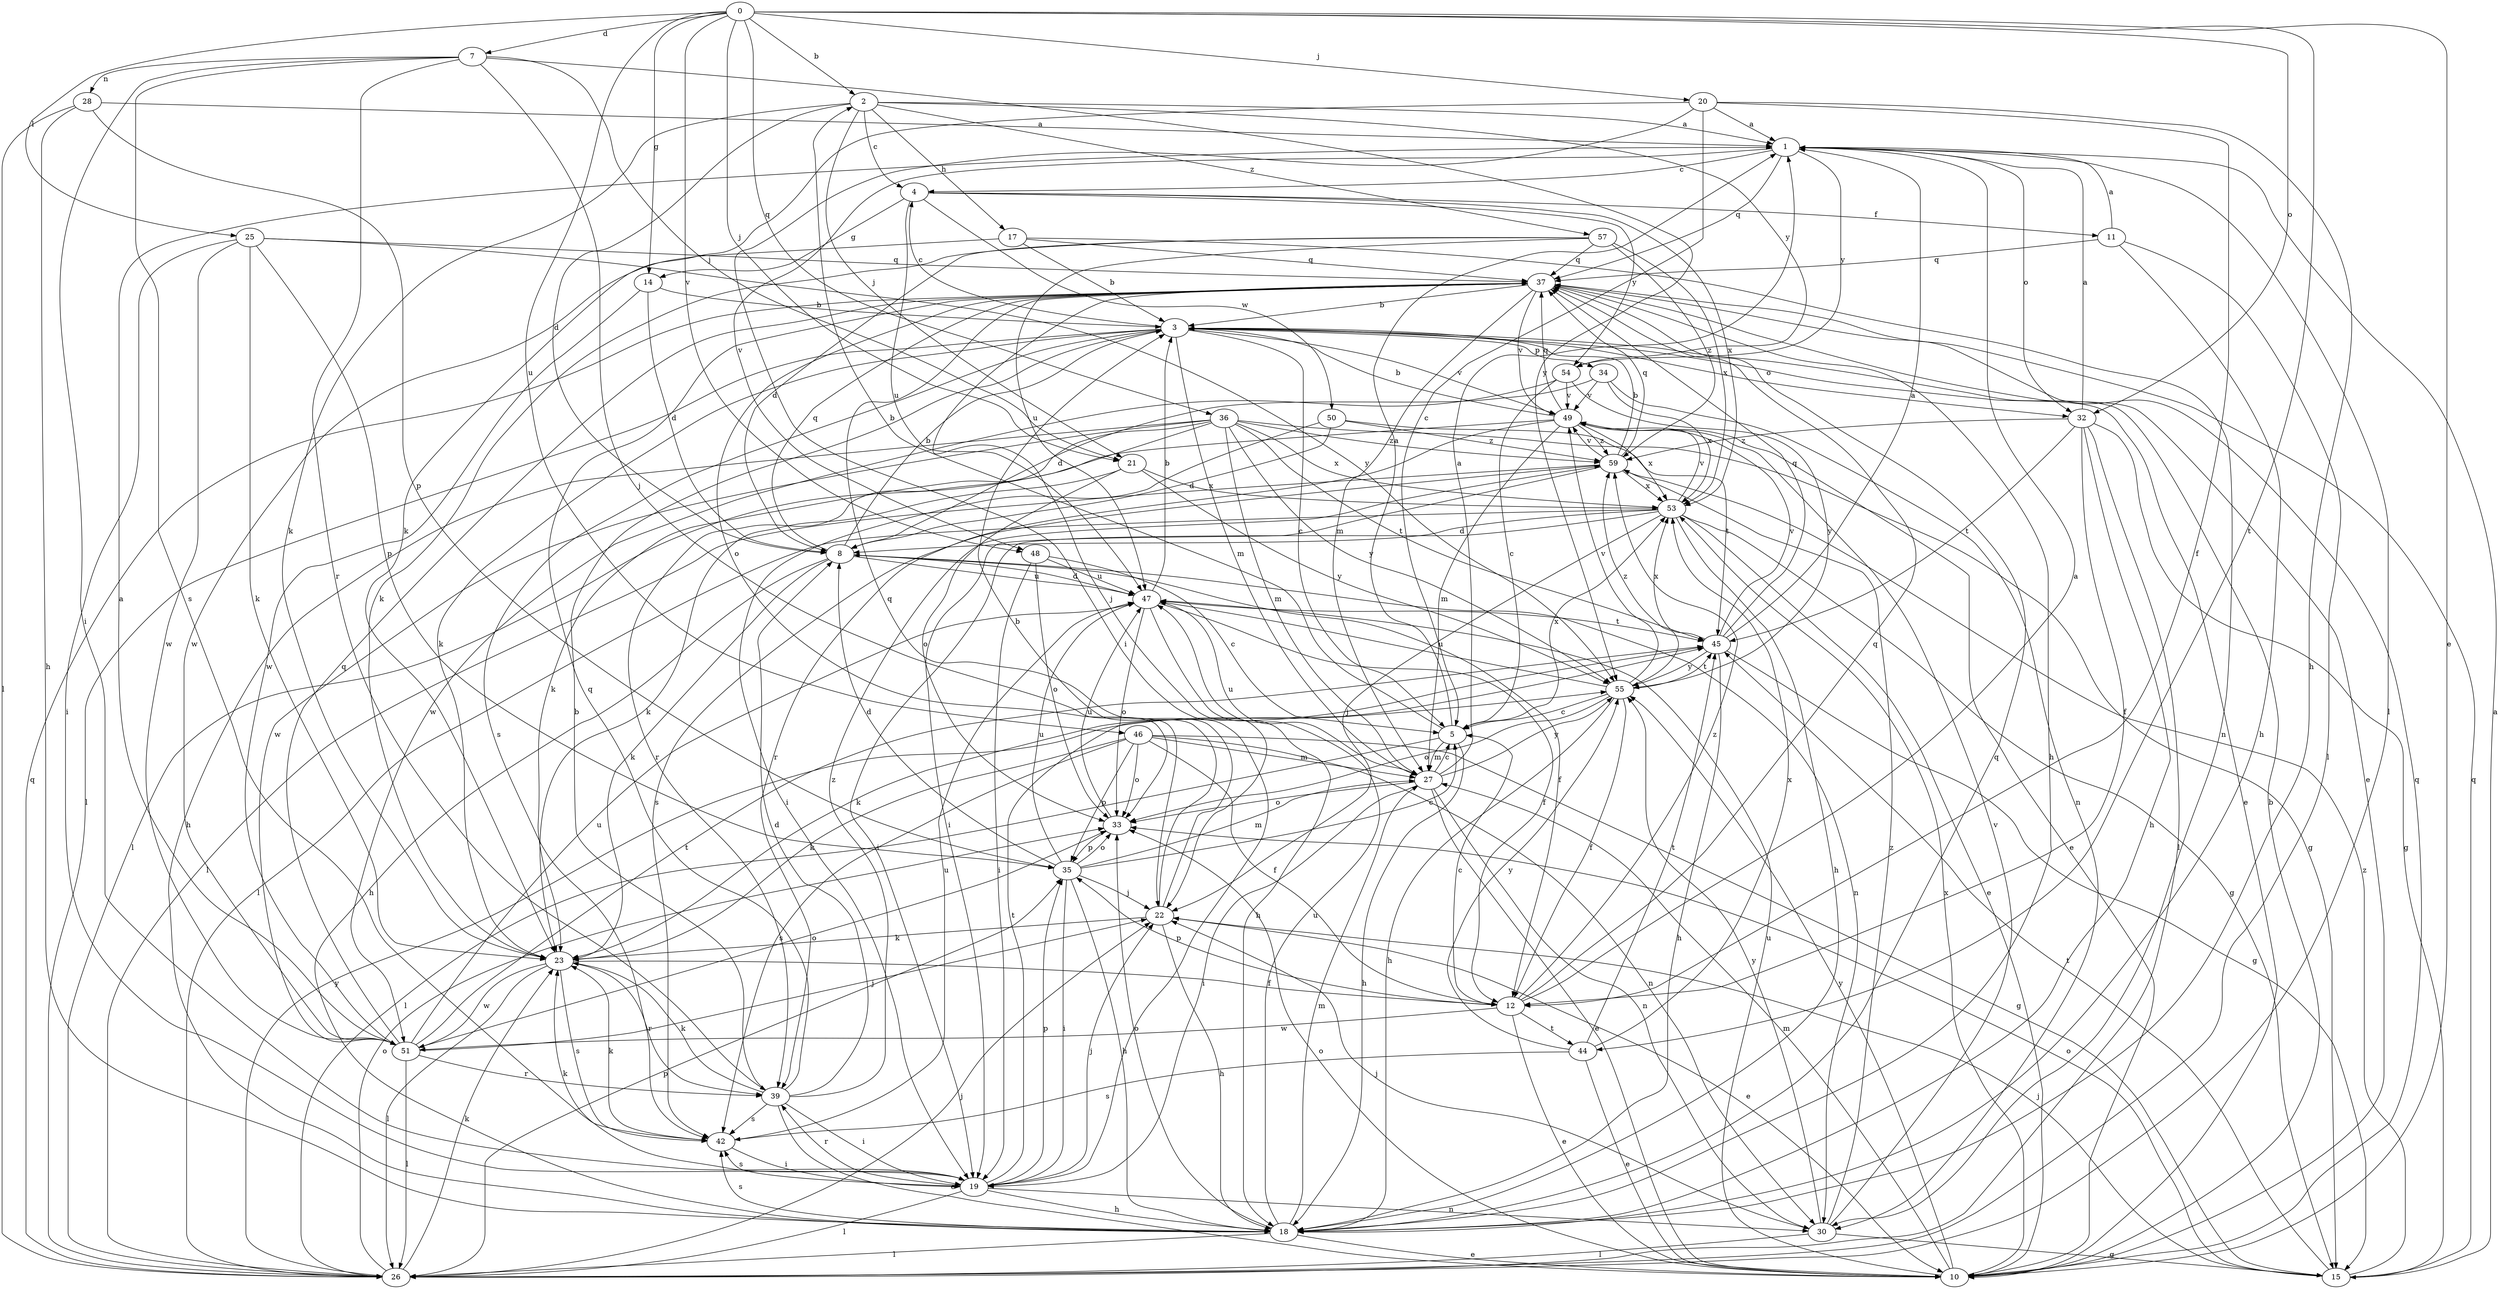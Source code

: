 strict digraph  {
0;
1;
2;
3;
4;
5;
7;
8;
10;
11;
12;
14;
15;
17;
18;
19;
20;
21;
22;
23;
25;
26;
27;
28;
30;
32;
33;
34;
35;
36;
37;
39;
42;
44;
45;
46;
47;
48;
49;
50;
51;
53;
54;
55;
57;
59;
0 -> 2  [label=b];
0 -> 7  [label=d];
0 -> 10  [label=e];
0 -> 14  [label=g];
0 -> 20  [label=j];
0 -> 21  [label=j];
0 -> 25  [label=l];
0 -> 32  [label=o];
0 -> 36  [label=q];
0 -> 44  [label=t];
0 -> 46  [label=u];
0 -> 48  [label=v];
1 -> 4  [label=c];
1 -> 26  [label=l];
1 -> 32  [label=o];
1 -> 37  [label=q];
1 -> 48  [label=v];
1 -> 54  [label=y];
2 -> 1  [label=a];
2 -> 4  [label=c];
2 -> 8  [label=d];
2 -> 17  [label=h];
2 -> 21  [label=j];
2 -> 23  [label=k];
2 -> 54  [label=y];
2 -> 57  [label=z];
3 -> 4  [label=c];
3 -> 5  [label=c];
3 -> 10  [label=e];
3 -> 23  [label=k];
3 -> 26  [label=l];
3 -> 27  [label=m];
3 -> 32  [label=o];
3 -> 34  [label=p];
3 -> 42  [label=s];
3 -> 49  [label=v];
4 -> 11  [label=f];
4 -> 14  [label=g];
4 -> 47  [label=u];
4 -> 50  [label=w];
4 -> 53  [label=x];
4 -> 54  [label=y];
5 -> 1  [label=a];
5 -> 2  [label=b];
5 -> 18  [label=h];
5 -> 26  [label=l];
5 -> 27  [label=m];
5 -> 53  [label=x];
7 -> 19  [label=i];
7 -> 21  [label=j];
7 -> 22  [label=j];
7 -> 28  [label=n];
7 -> 39  [label=r];
7 -> 42  [label=s];
7 -> 55  [label=y];
8 -> 3  [label=b];
8 -> 12  [label=f];
8 -> 18  [label=h];
8 -> 23  [label=k];
8 -> 30  [label=n];
8 -> 37  [label=q];
8 -> 47  [label=u];
10 -> 3  [label=b];
10 -> 27  [label=m];
10 -> 33  [label=o];
10 -> 37  [label=q];
10 -> 47  [label=u];
10 -> 53  [label=x];
10 -> 55  [label=y];
11 -> 1  [label=a];
11 -> 18  [label=h];
11 -> 26  [label=l];
11 -> 37  [label=q];
12 -> 1  [label=a];
12 -> 5  [label=c];
12 -> 10  [label=e];
12 -> 35  [label=p];
12 -> 37  [label=q];
12 -> 44  [label=t];
12 -> 51  [label=w];
12 -> 59  [label=z];
14 -> 3  [label=b];
14 -> 8  [label=d];
14 -> 51  [label=w];
15 -> 1  [label=a];
15 -> 22  [label=j];
15 -> 33  [label=o];
15 -> 37  [label=q];
15 -> 45  [label=t];
15 -> 59  [label=z];
17 -> 3  [label=b];
17 -> 30  [label=n];
17 -> 37  [label=q];
17 -> 51  [label=w];
18 -> 10  [label=e];
18 -> 26  [label=l];
18 -> 27  [label=m];
18 -> 33  [label=o];
18 -> 37  [label=q];
18 -> 42  [label=s];
18 -> 47  [label=u];
19 -> 18  [label=h];
19 -> 22  [label=j];
19 -> 23  [label=k];
19 -> 26  [label=l];
19 -> 30  [label=n];
19 -> 35  [label=p];
19 -> 39  [label=r];
19 -> 42  [label=s];
19 -> 45  [label=t];
20 -> 1  [label=a];
20 -> 5  [label=c];
20 -> 12  [label=f];
20 -> 18  [label=h];
20 -> 19  [label=i];
20 -> 23  [label=k];
21 -> 23  [label=k];
21 -> 33  [label=o];
21 -> 53  [label=x];
21 -> 55  [label=y];
22 -> 3  [label=b];
22 -> 10  [label=e];
22 -> 18  [label=h];
22 -> 23  [label=k];
22 -> 37  [label=q];
23 -> 12  [label=f];
23 -> 26  [label=l];
23 -> 39  [label=r];
23 -> 42  [label=s];
23 -> 51  [label=w];
25 -> 19  [label=i];
25 -> 23  [label=k];
25 -> 35  [label=p];
25 -> 37  [label=q];
25 -> 51  [label=w];
25 -> 55  [label=y];
26 -> 22  [label=j];
26 -> 23  [label=k];
26 -> 33  [label=o];
26 -> 35  [label=p];
26 -> 37  [label=q];
26 -> 55  [label=y];
27 -> 1  [label=a];
27 -> 5  [label=c];
27 -> 10  [label=e];
27 -> 19  [label=i];
27 -> 30  [label=n];
27 -> 33  [label=o];
27 -> 47  [label=u];
27 -> 55  [label=y];
28 -> 1  [label=a];
28 -> 18  [label=h];
28 -> 26  [label=l];
28 -> 35  [label=p];
30 -> 15  [label=g];
30 -> 22  [label=j];
30 -> 26  [label=l];
30 -> 49  [label=v];
30 -> 55  [label=y];
30 -> 59  [label=z];
32 -> 1  [label=a];
32 -> 12  [label=f];
32 -> 15  [label=g];
32 -> 18  [label=h];
32 -> 26  [label=l];
32 -> 45  [label=t];
32 -> 59  [label=z];
33 -> 35  [label=p];
33 -> 47  [label=u];
34 -> 8  [label=d];
34 -> 30  [label=n];
34 -> 49  [label=v];
34 -> 53  [label=x];
35 -> 5  [label=c];
35 -> 8  [label=d];
35 -> 18  [label=h];
35 -> 19  [label=i];
35 -> 22  [label=j];
35 -> 27  [label=m];
35 -> 33  [label=o];
35 -> 47  [label=u];
36 -> 15  [label=g];
36 -> 18  [label=h];
36 -> 23  [label=k];
36 -> 27  [label=m];
36 -> 39  [label=r];
36 -> 45  [label=t];
36 -> 51  [label=w];
36 -> 53  [label=x];
36 -> 55  [label=y];
36 -> 59  [label=z];
37 -> 3  [label=b];
37 -> 10  [label=e];
37 -> 18  [label=h];
37 -> 22  [label=j];
37 -> 27  [label=m];
37 -> 33  [label=o];
37 -> 49  [label=v];
39 -> 3  [label=b];
39 -> 8  [label=d];
39 -> 10  [label=e];
39 -> 19  [label=i];
39 -> 23  [label=k];
39 -> 37  [label=q];
39 -> 42  [label=s];
39 -> 59  [label=z];
42 -> 19  [label=i];
42 -> 23  [label=k];
42 -> 47  [label=u];
44 -> 10  [label=e];
44 -> 42  [label=s];
44 -> 45  [label=t];
44 -> 53  [label=x];
44 -> 55  [label=y];
45 -> 1  [label=a];
45 -> 15  [label=g];
45 -> 18  [label=h];
45 -> 23  [label=k];
45 -> 37  [label=q];
45 -> 49  [label=v];
45 -> 53  [label=x];
45 -> 55  [label=y];
46 -> 12  [label=f];
46 -> 15  [label=g];
46 -> 23  [label=k];
46 -> 27  [label=m];
46 -> 30  [label=n];
46 -> 33  [label=o];
46 -> 35  [label=p];
46 -> 42  [label=s];
47 -> 3  [label=b];
47 -> 8  [label=d];
47 -> 12  [label=f];
47 -> 18  [label=h];
47 -> 33  [label=o];
47 -> 45  [label=t];
48 -> 5  [label=c];
48 -> 19  [label=i];
48 -> 33  [label=o];
48 -> 47  [label=u];
49 -> 3  [label=b];
49 -> 10  [label=e];
49 -> 26  [label=l];
49 -> 27  [label=m];
49 -> 37  [label=q];
49 -> 39  [label=r];
49 -> 53  [label=x];
49 -> 59  [label=z];
50 -> 8  [label=d];
50 -> 19  [label=i];
50 -> 45  [label=t];
50 -> 59  [label=z];
51 -> 1  [label=a];
51 -> 22  [label=j];
51 -> 26  [label=l];
51 -> 33  [label=o];
51 -> 37  [label=q];
51 -> 39  [label=r];
51 -> 45  [label=t];
51 -> 47  [label=u];
53 -> 8  [label=d];
53 -> 10  [label=e];
53 -> 15  [label=g];
53 -> 18  [label=h];
53 -> 19  [label=i];
53 -> 22  [label=j];
53 -> 26  [label=l];
53 -> 49  [label=v];
54 -> 5  [label=c];
54 -> 49  [label=v];
54 -> 51  [label=w];
54 -> 55  [label=y];
55 -> 5  [label=c];
55 -> 12  [label=f];
55 -> 18  [label=h];
55 -> 33  [label=o];
55 -> 45  [label=t];
55 -> 47  [label=u];
55 -> 49  [label=v];
55 -> 59  [label=z];
57 -> 8  [label=d];
57 -> 23  [label=k];
57 -> 37  [label=q];
57 -> 47  [label=u];
57 -> 53  [label=x];
57 -> 59  [label=z];
59 -> 3  [label=b];
59 -> 19  [label=i];
59 -> 26  [label=l];
59 -> 37  [label=q];
59 -> 42  [label=s];
59 -> 49  [label=v];
59 -> 53  [label=x];
}
